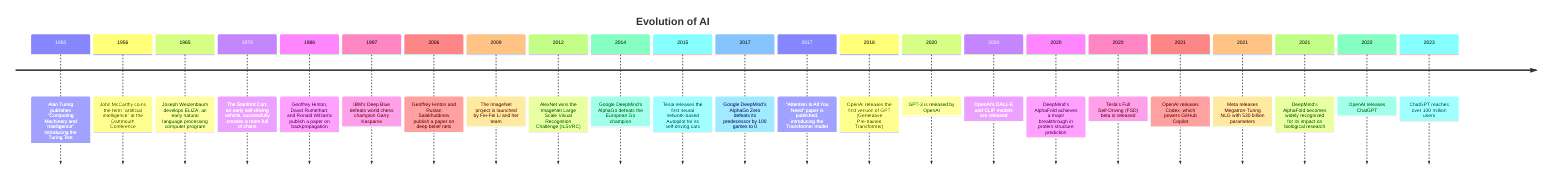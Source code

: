 timeline
    title Evolution of AI

    1950 : Alan Turing publishes "Computing Machinery and Intelligence" introducing the Turing Test
    1956 : John McCarthy coins the term "artificial intelligence" at the Dartmouth Conference
    1965 : Joseph Weizenbaum develops ELIZA, an early natural language processing computer program
    1979 : The Stanford Cart, an early self-driving vehicle, successfully crosses a room full of chairs
    1986 : Geoffrey Hinton, David Rumelhart, and Ronald Williams publish a paper on backpropagation
    1997 : IBM's Deep Blue defeats world chess champion Garry Kasparov
    2006 : Geoffrey Hinton and Ruslan Salakhutdinov publish a paper on deep belief nets
    2009 : The ImageNet project is launched by Fei-Fei Li and her team
    2012 : AlexNet wins the ImageNet Large Scale Visual Recognition Challenge (ILSVRC)
    2014 : Google DeepMind's AlphaGo defeats the European Go champion
    2015 : Tesla releases the first neural network-based Autopilot for its self-driving cars
    2017 : Google DeepMind's AlphaGo Zero defeats its predecessor by 100 games to 0
    2017 : "Attention Is All You Need" paper is published, introducing the Transformer model
    2018 : OpenAI releases the first version of GPT (Generative Pre-trained Transformer)
    2020 : GPT-3 is released by OpenAI
    2020 : OpenAI's DALL-E and CLIP models are released
    2020 : DeepMind's AlphaFold achieves a major breakthrough in protein structure prediction
    2020 : Tesla's Full Self-Driving (FSD) beta is released
    2021 : OpenAI releases Codex, which powers GitHub Copilot
    2021 : Meta releases Megatron-Turing NLG with 530 billion parameters
    2021 : DeepMind's AlphaFold becomes widely recognized for its impact on biological research
    2022 : OpenAI releases ChatGPT
    2023 : ChatGPT reaches over 100 million users